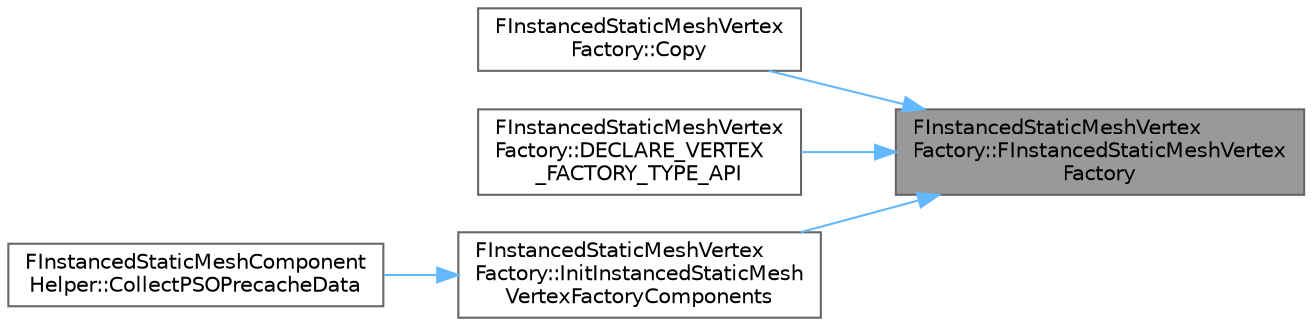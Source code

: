 digraph "FInstancedStaticMeshVertexFactory::FInstancedStaticMeshVertexFactory"
{
 // INTERACTIVE_SVG=YES
 // LATEX_PDF_SIZE
  bgcolor="transparent";
  edge [fontname=Helvetica,fontsize=10,labelfontname=Helvetica,labelfontsize=10];
  node [fontname=Helvetica,fontsize=10,shape=box,height=0.2,width=0.4];
  rankdir="RL";
  Node1 [id="Node000001",label="FInstancedStaticMeshVertex\lFactory::FInstancedStaticMeshVertex\lFactory",height=0.2,width=0.4,color="gray40", fillcolor="grey60", style="filled", fontcolor="black",tooltip=" "];
  Node1 -> Node2 [id="edge1_Node000001_Node000002",dir="back",color="steelblue1",style="solid",tooltip=" "];
  Node2 [id="Node000002",label="FInstancedStaticMeshVertex\lFactory::Copy",height=0.2,width=0.4,color="grey40", fillcolor="white", style="filled",URL="$d1/d31/structFInstancedStaticMeshVertexFactory.html#adfba9956d11b00115cae33e854b65d04",tooltip="Copy the data from another vertex factory."];
  Node1 -> Node3 [id="edge2_Node000001_Node000003",dir="back",color="steelblue1",style="solid",tooltip=" "];
  Node3 [id="Node000003",label="FInstancedStaticMeshVertex\lFactory::DECLARE_VERTEX\l_FACTORY_TYPE_API",height=0.2,width=0.4,color="grey40", fillcolor="white", style="filled",URL="$d1/d31/structFInstancedStaticMeshVertexFactory.html#a9aaec3cee164f510d8791b5969a187eb",tooltip=" "];
  Node1 -> Node4 [id="edge3_Node000001_Node000004",dir="back",color="steelblue1",style="solid",tooltip=" "];
  Node4 [id="Node000004",label="FInstancedStaticMeshVertex\lFactory::InitInstancedStaticMesh\lVertexFactoryComponents",height=0.2,width=0.4,color="grey40", fillcolor="white", style="filled",URL="$d1/d31/structFInstancedStaticMeshVertexFactory.html#a930750b3b5a1266e52c3c4e42fb94713",tooltip=" "];
  Node4 -> Node5 [id="edge4_Node000004_Node000005",dir="back",color="steelblue1",style="solid",tooltip=" "];
  Node5 [id="Node000005",label="FInstancedStaticMeshComponent\lHelper::CollectPSOPrecacheData",height=0.2,width=0.4,color="grey40", fillcolor="white", style="filled",URL="$df/d11/classFInstancedStaticMeshComponentHelper.html#aca1997d72d513449718e1588097190de",tooltip=" "];
}
